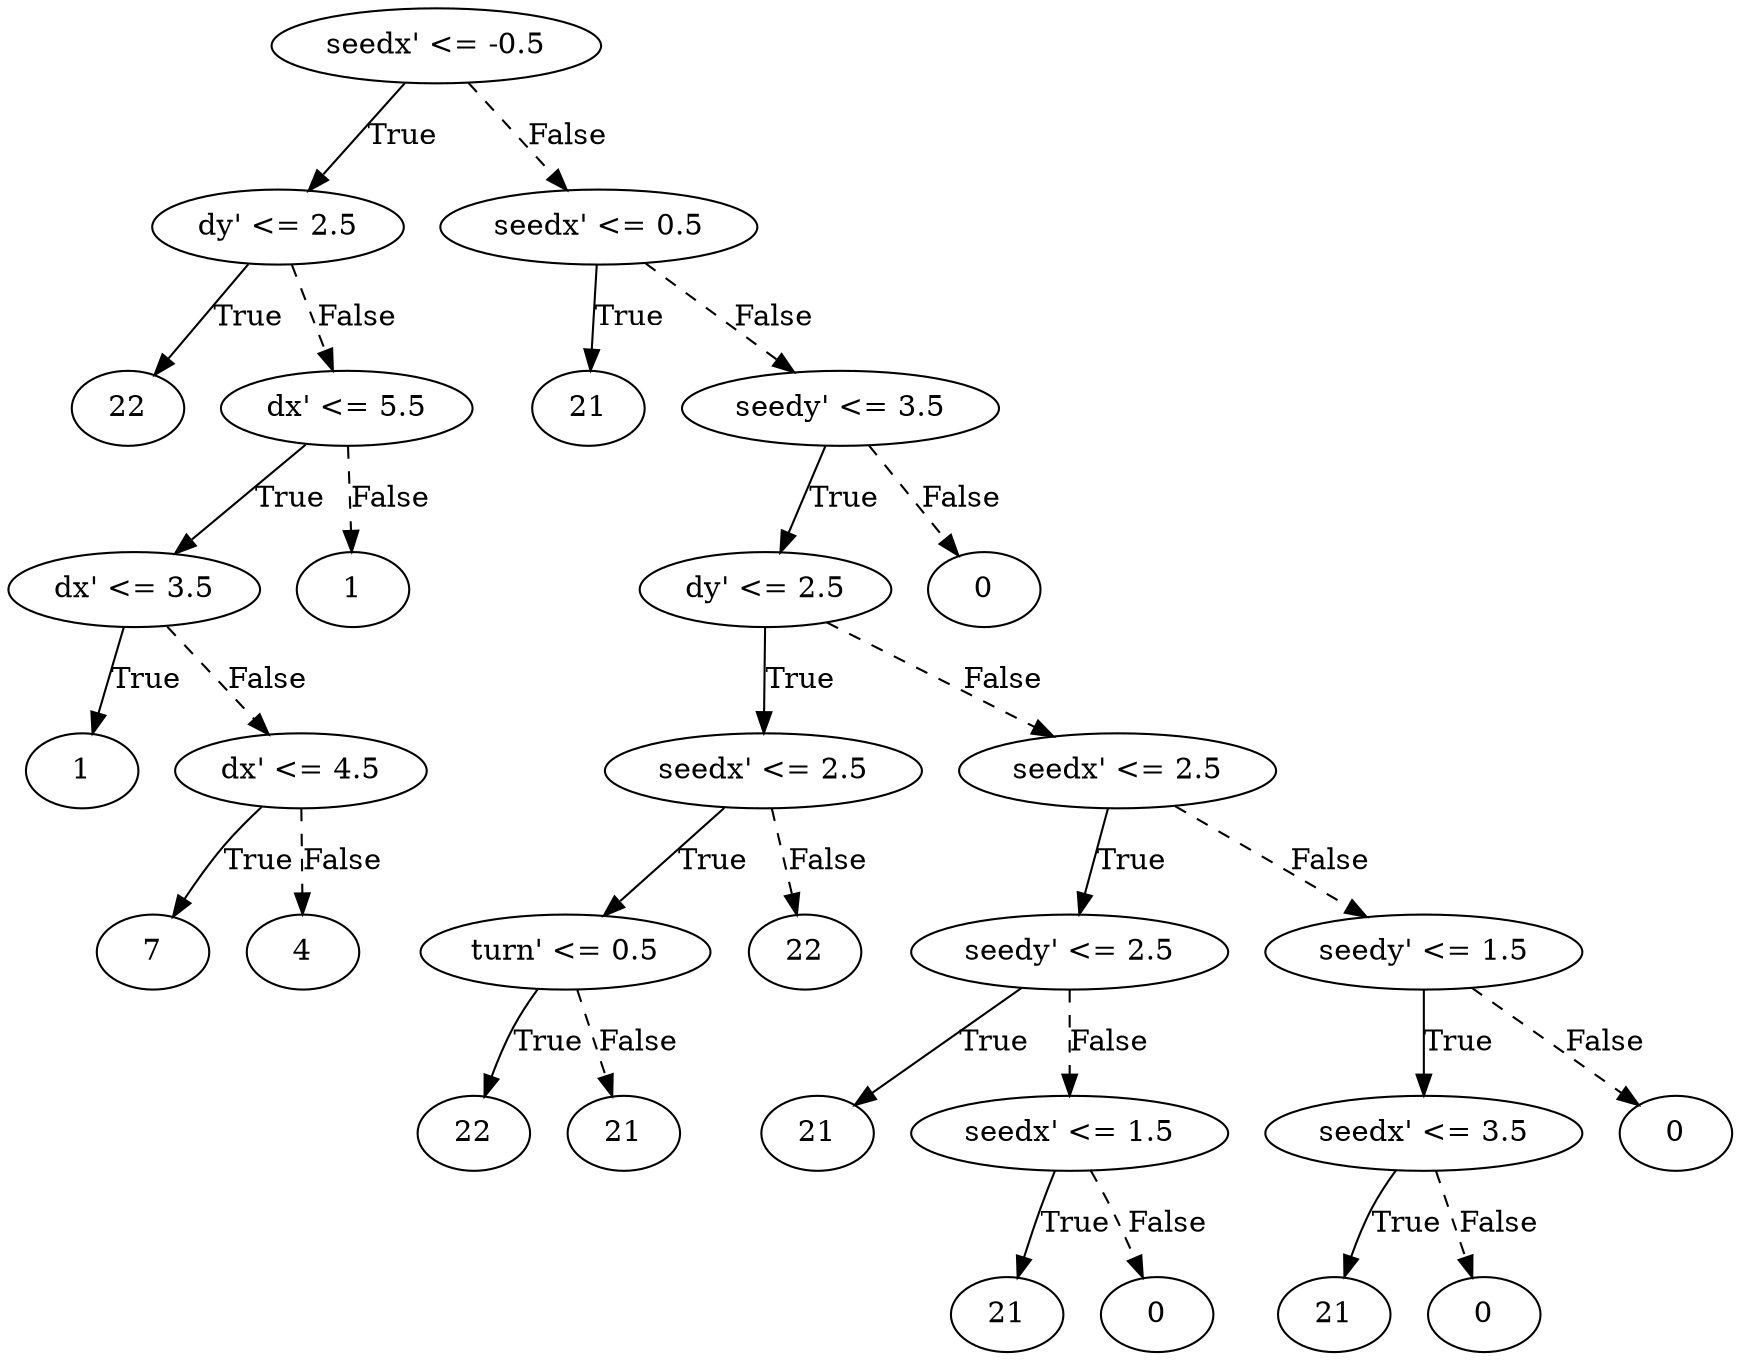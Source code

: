 digraph {
0 [label="seedx' <= -0.5"];
1 [label="dy' <= 2.5"];
2 [label="22"];
1 -> 2 [label="True"];
3 [label="dx' <= 5.5"];
4 [label="dx' <= 3.5"];
5 [label="1"];
4 -> 5 [label="True"];
6 [label="dx' <= 4.5"];
7 [label="7"];
6 -> 7 [label="True"];
8 [label="4"];
6 -> 8 [style="dashed", label="False"];
4 -> 6 [style="dashed", label="False"];
3 -> 4 [label="True"];
9 [label="1"];
3 -> 9 [style="dashed", label="False"];
1 -> 3 [style="dashed", label="False"];
0 -> 1 [label="True"];
10 [label="seedx' <= 0.5"];
11 [label="21"];
10 -> 11 [label="True"];
12 [label="seedy' <= 3.5"];
13 [label="dy' <= 2.5"];
14 [label="seedx' <= 2.5"];
15 [label="turn' <= 0.5"];
16 [label="22"];
15 -> 16 [label="True"];
17 [label="21"];
15 -> 17 [style="dashed", label="False"];
14 -> 15 [label="True"];
18 [label="22"];
14 -> 18 [style="dashed", label="False"];
13 -> 14 [label="True"];
19 [label="seedx' <= 2.5"];
20 [label="seedy' <= 2.5"];
21 [label="21"];
20 -> 21 [label="True"];
22 [label="seedx' <= 1.5"];
23 [label="21"];
22 -> 23 [label="True"];
24 [label="0"];
22 -> 24 [style="dashed", label="False"];
20 -> 22 [style="dashed", label="False"];
19 -> 20 [label="True"];
25 [label="seedy' <= 1.5"];
26 [label="seedx' <= 3.5"];
27 [label="21"];
26 -> 27 [label="True"];
28 [label="0"];
26 -> 28 [style="dashed", label="False"];
25 -> 26 [label="True"];
29 [label="0"];
25 -> 29 [style="dashed", label="False"];
19 -> 25 [style="dashed", label="False"];
13 -> 19 [style="dashed", label="False"];
12 -> 13 [label="True"];
30 [label="0"];
12 -> 30 [style="dashed", label="False"];
10 -> 12 [style="dashed", label="False"];
0 -> 10 [style="dashed", label="False"];

}